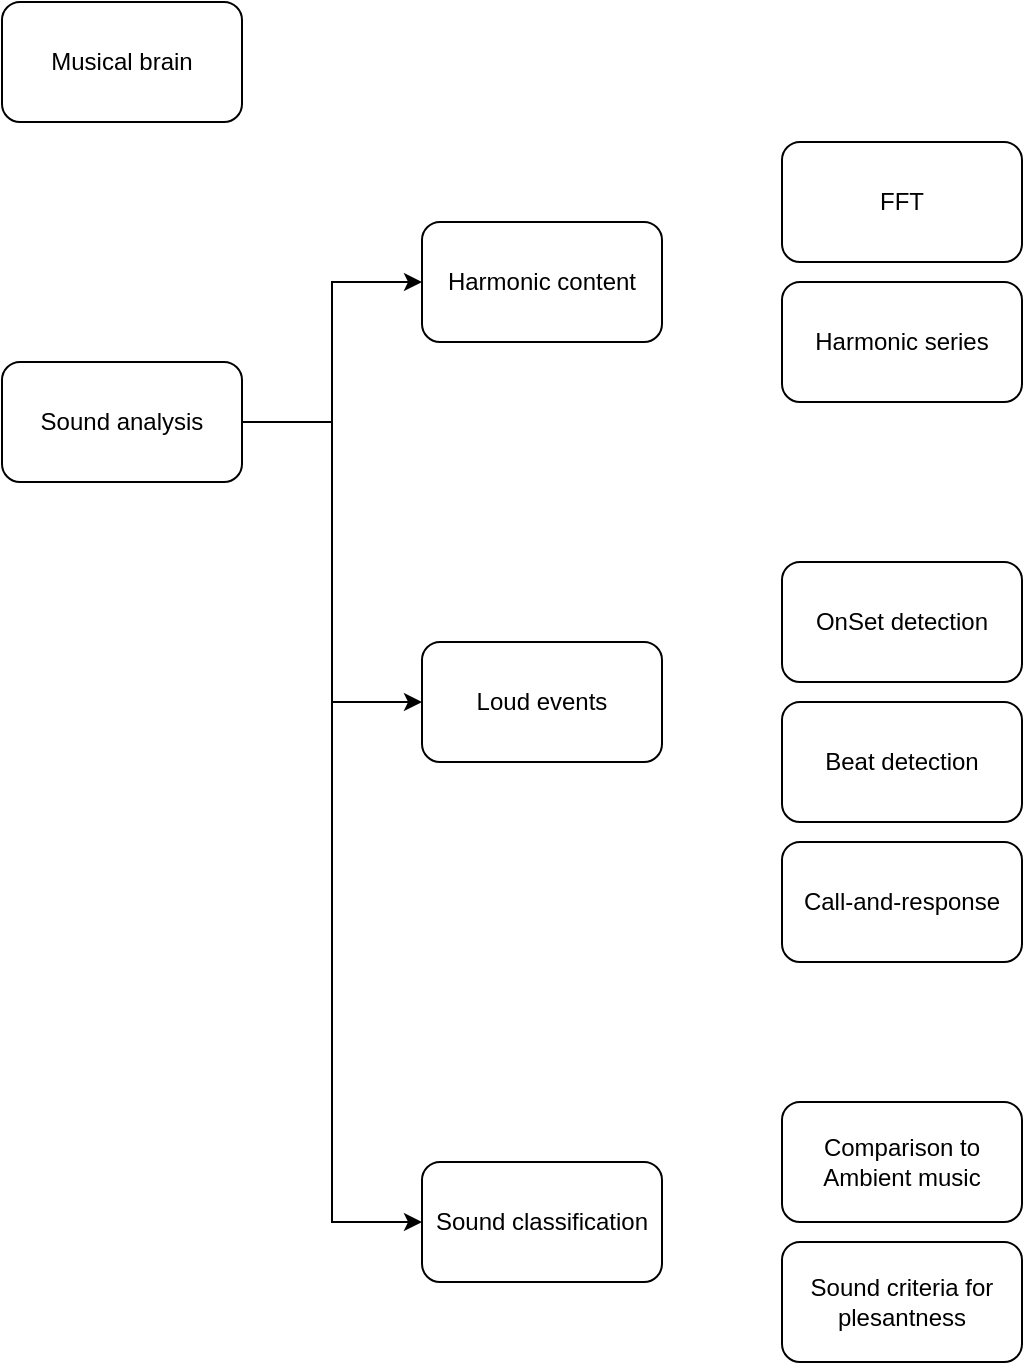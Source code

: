 <mxfile version="20.5.3" type="github">
  <diagram id="TSrqLb41TUzN-wV6DG5-" name="Page-1">
    <mxGraphModel dx="813" dy="519" grid="1" gridSize="10" guides="1" tooltips="1" connect="1" arrows="1" fold="1" page="1" pageScale="1" pageWidth="827" pageHeight="1169" math="0" shadow="0">
      <root>
        <mxCell id="0" />
        <mxCell id="1" parent="0" />
        <mxCell id="s29h0F7StyeTCf7dUMEe-1" value="Musical brain" style="rounded=1;whiteSpace=wrap;html=1;" vertex="1" parent="1">
          <mxGeometry x="50" y="50" width="120" height="60" as="geometry" />
        </mxCell>
        <mxCell id="s29h0F7StyeTCf7dUMEe-6" style="edgeStyle=orthogonalEdgeStyle;rounded=0;orthogonalLoop=1;jettySize=auto;html=1;entryX=0;entryY=0.5;entryDx=0;entryDy=0;" edge="1" parent="1" source="s29h0F7StyeTCf7dUMEe-2" target="s29h0F7StyeTCf7dUMEe-3">
          <mxGeometry relative="1" as="geometry" />
        </mxCell>
        <mxCell id="s29h0F7StyeTCf7dUMEe-8" style="edgeStyle=orthogonalEdgeStyle;rounded=0;orthogonalLoop=1;jettySize=auto;html=1;entryX=0;entryY=0.5;entryDx=0;entryDy=0;" edge="1" parent="1" source="s29h0F7StyeTCf7dUMEe-2" target="s29h0F7StyeTCf7dUMEe-5">
          <mxGeometry relative="1" as="geometry" />
        </mxCell>
        <mxCell id="s29h0F7StyeTCf7dUMEe-11" style="edgeStyle=orthogonalEdgeStyle;rounded=0;orthogonalLoop=1;jettySize=auto;html=1;entryX=0;entryY=0.5;entryDx=0;entryDy=0;" edge="1" parent="1" source="s29h0F7StyeTCf7dUMEe-2" target="s29h0F7StyeTCf7dUMEe-4">
          <mxGeometry relative="1" as="geometry" />
        </mxCell>
        <mxCell id="s29h0F7StyeTCf7dUMEe-2" value="Sound analysis" style="rounded=1;whiteSpace=wrap;html=1;" vertex="1" parent="1">
          <mxGeometry x="50" y="230" width="120" height="60" as="geometry" />
        </mxCell>
        <mxCell id="s29h0F7StyeTCf7dUMEe-3" value="Harmonic content" style="rounded=1;whiteSpace=wrap;html=1;" vertex="1" parent="1">
          <mxGeometry x="260" y="160" width="120" height="60" as="geometry" />
        </mxCell>
        <mxCell id="s29h0F7StyeTCf7dUMEe-4" value="Loud events" style="rounded=1;whiteSpace=wrap;html=1;" vertex="1" parent="1">
          <mxGeometry x="260" y="370" width="120" height="60" as="geometry" />
        </mxCell>
        <mxCell id="s29h0F7StyeTCf7dUMEe-5" value="Sound classification" style="rounded=1;whiteSpace=wrap;html=1;" vertex="1" parent="1">
          <mxGeometry x="260" y="630" width="120" height="60" as="geometry" />
        </mxCell>
        <mxCell id="s29h0F7StyeTCf7dUMEe-9" value="FFT" style="rounded=1;whiteSpace=wrap;html=1;" vertex="1" parent="1">
          <mxGeometry x="440" y="120" width="120" height="60" as="geometry" />
        </mxCell>
        <mxCell id="s29h0F7StyeTCf7dUMEe-10" value="Harmonic series" style="rounded=1;whiteSpace=wrap;html=1;" vertex="1" parent="1">
          <mxGeometry x="440" y="190" width="120" height="60" as="geometry" />
        </mxCell>
        <mxCell id="s29h0F7StyeTCf7dUMEe-12" value="OnSet detection" style="rounded=1;whiteSpace=wrap;html=1;" vertex="1" parent="1">
          <mxGeometry x="440" y="330" width="120" height="60" as="geometry" />
        </mxCell>
        <mxCell id="s29h0F7StyeTCf7dUMEe-13" value="Beat detection" style="rounded=1;whiteSpace=wrap;html=1;" vertex="1" parent="1">
          <mxGeometry x="440" y="400" width="120" height="60" as="geometry" />
        </mxCell>
        <mxCell id="s29h0F7StyeTCf7dUMEe-14" value="Call-and-response" style="rounded=1;whiteSpace=wrap;html=1;" vertex="1" parent="1">
          <mxGeometry x="440" y="470" width="120" height="60" as="geometry" />
        </mxCell>
        <mxCell id="s29h0F7StyeTCf7dUMEe-15" value="Comparison to Ambient music" style="rounded=1;whiteSpace=wrap;html=1;" vertex="1" parent="1">
          <mxGeometry x="440" y="600" width="120" height="60" as="geometry" />
        </mxCell>
        <mxCell id="s29h0F7StyeTCf7dUMEe-16" value="Sound criteria for plesantness" style="rounded=1;whiteSpace=wrap;html=1;" vertex="1" parent="1">
          <mxGeometry x="440" y="670" width="120" height="60" as="geometry" />
        </mxCell>
      </root>
    </mxGraphModel>
  </diagram>
</mxfile>
